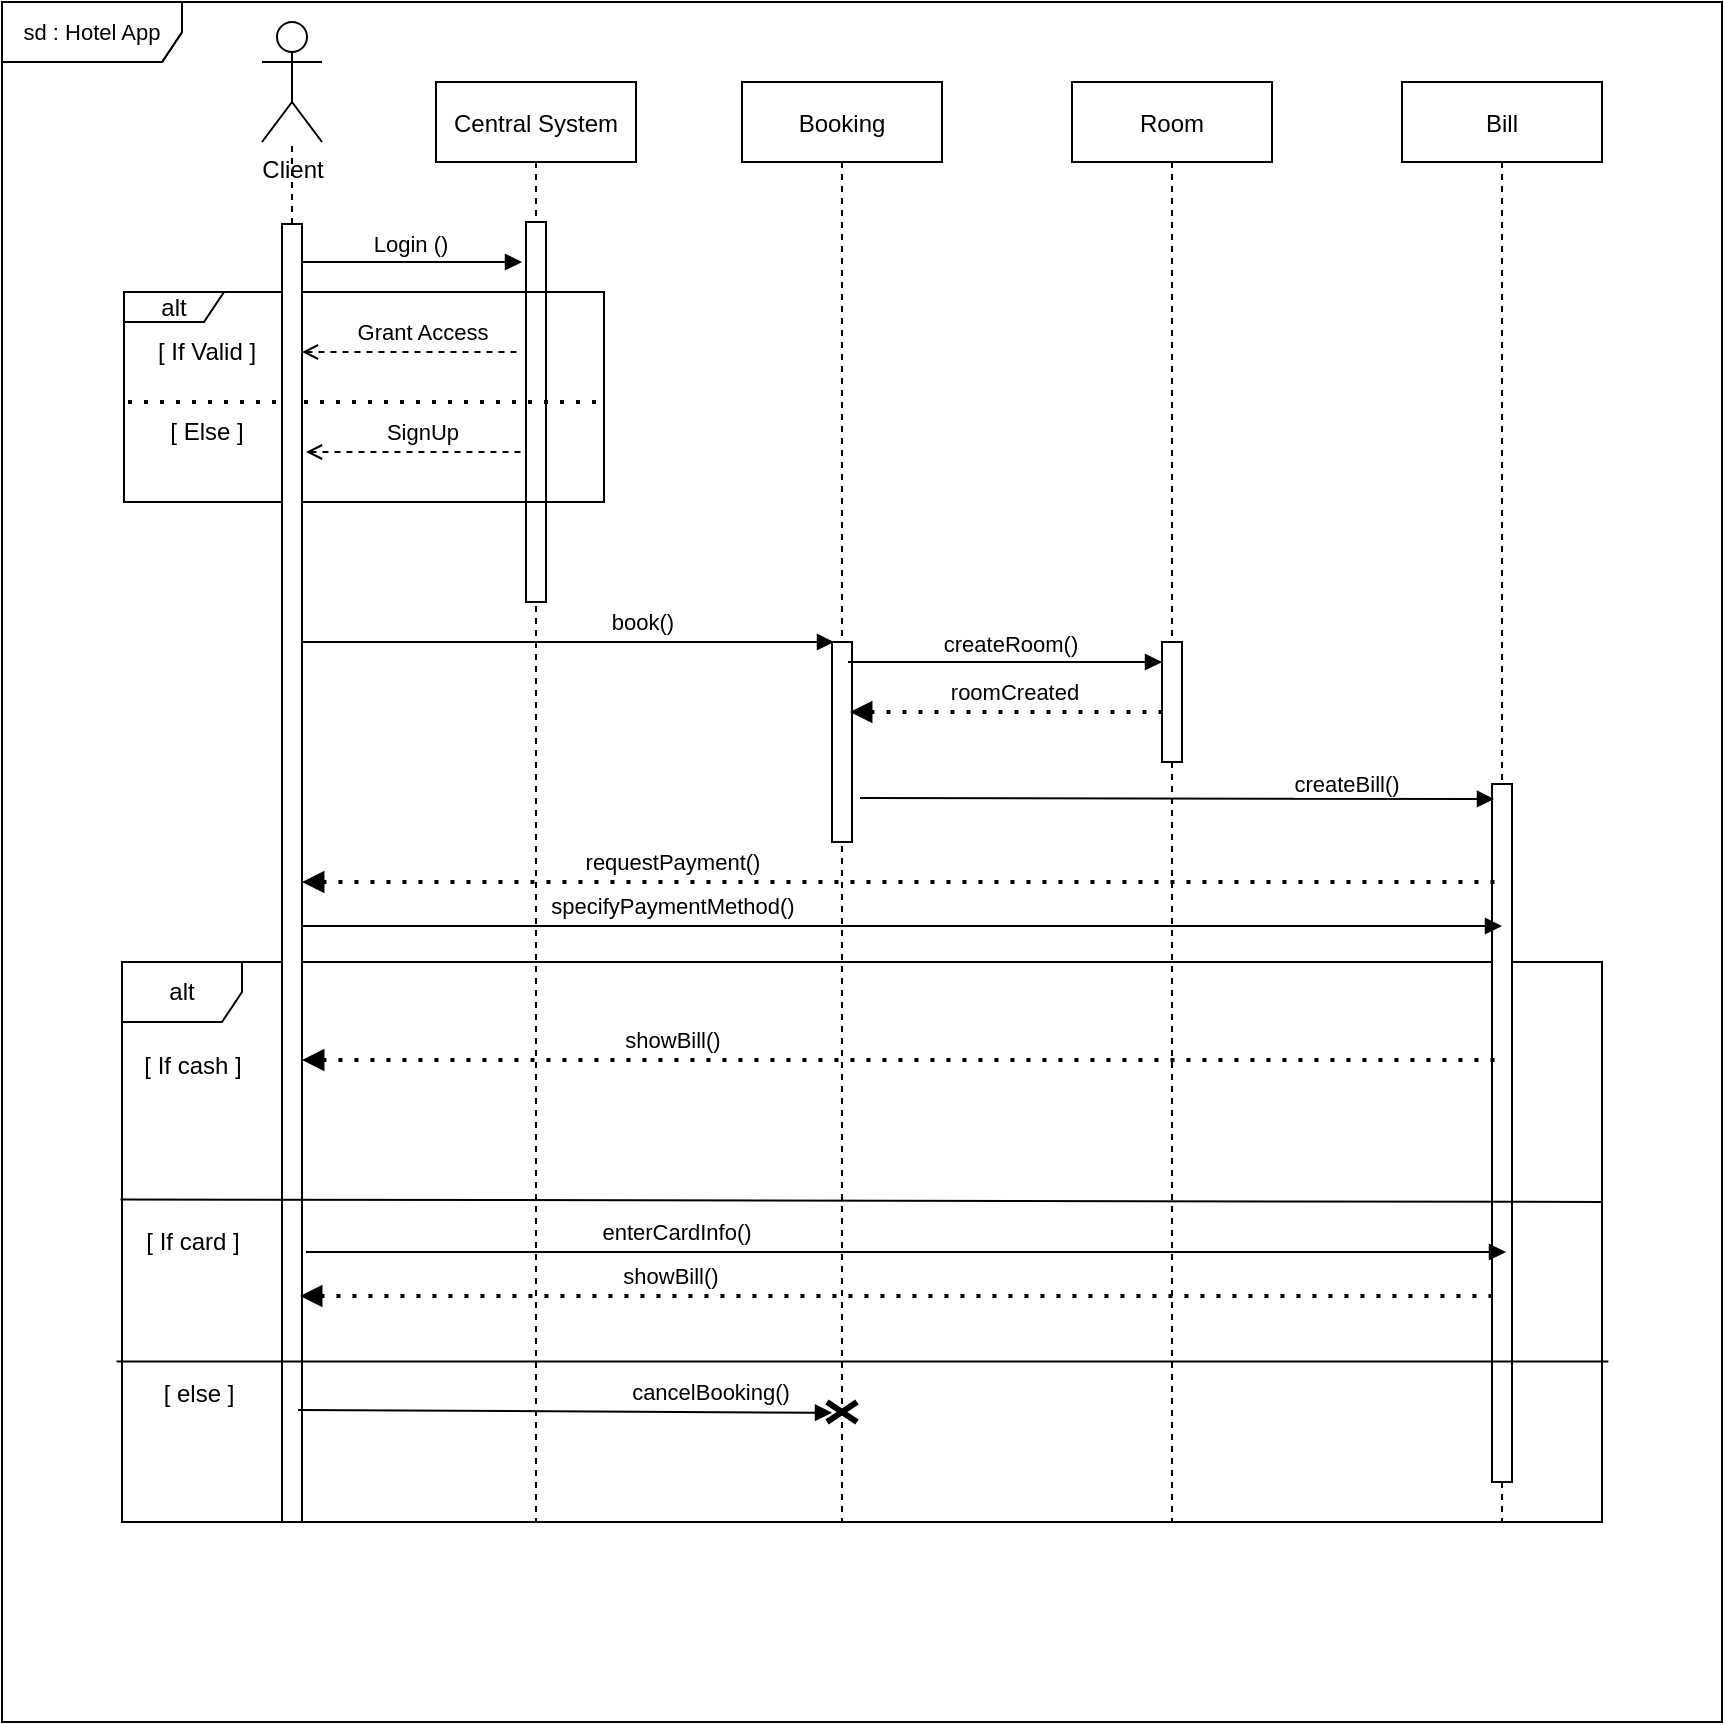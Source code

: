 <mxfile version="20.5.3" type="embed"><diagram id="kgpKYQtTHZ0yAKxKKP6v" name="Page-1"><mxGraphModel dx="1063" dy="520" grid="1" gridSize="10" guides="1" tooltips="1" connect="1" arrows="1" fold="1" page="1" pageScale="1" pageWidth="850" pageHeight="1100" math="0" shadow="0"><root><mxCell id="0"/><mxCell id="1" parent="0"/><mxCell id="33" value="sd : Hotel App" style="shape=umlFrame;whiteSpace=wrap;html=1;fontSize=11;width=90;height=30;" vertex="1" parent="1"><mxGeometry x="30" y="40" width="860" height="860" as="geometry"/></mxCell><mxCell id="36" value="sd : Hotel App" style="shape=umlFrame;whiteSpace=wrap;html=1;fontSize=11;width=90;height=30;" vertex="1" parent="1"><mxGeometry x="30" y="40" width="860" height="860" as="geometry"/></mxCell><mxCell id="16" value="sd : Hotel App" style="shape=umlFrame;whiteSpace=wrap;html=1;fontSize=11;width=90;height=30;" parent="1" vertex="1"><mxGeometry x="30" y="40" width="860" height="860" as="geometry"/></mxCell><mxCell id="61" value="alt" style="shape=umlFrame;whiteSpace=wrap;html=1;" vertex="1" parent="1"><mxGeometry x="90" y="520" width="740" height="280" as="geometry"/></mxCell><mxCell id="3nuBFxr9cyL0pnOWT2aG-1" value="Central System" style="shape=umlLifeline;perimeter=lifelinePerimeter;container=1;collapsible=0;recursiveResize=0;rounded=0;shadow=0;strokeWidth=1;movable=1;resizable=1;rotatable=1;deletable=1;editable=1;connectable=1;" parent="1" vertex="1"><mxGeometry x="247" y="80" width="100" height="720" as="geometry"/></mxCell><mxCell id="3nuBFxr9cyL0pnOWT2aG-2" value="" style="points=[];perimeter=orthogonalPerimeter;rounded=0;shadow=0;strokeWidth=1;" parent="3nuBFxr9cyL0pnOWT2aG-1" vertex="1"><mxGeometry x="45" y="70" width="10" height="190" as="geometry"/></mxCell><mxCell id="7" value="alt" style="shape=umlFrame;whiteSpace=wrap;html=1;width=50;height=15;" parent="3nuBFxr9cyL0pnOWT2aG-1" vertex="1"><mxGeometry x="-156" y="105" width="240" height="105" as="geometry"/></mxCell><mxCell id="8" value="[ If Valid ]" style="text;html=1;align=center;verticalAlign=middle;resizable=0;points=[];autosize=1;strokeColor=none;fillColor=none;" parent="3nuBFxr9cyL0pnOWT2aG-1" vertex="1"><mxGeometry x="-150" y="120" width="70" height="30" as="geometry"/></mxCell><mxCell id="9" value="" style="endArrow=none;dashed=1;html=1;dashPattern=1 3;strokeWidth=2;rounded=0;fontSize=11;" parent="3nuBFxr9cyL0pnOWT2aG-1" edge="1"><mxGeometry width="50" height="50" relative="1" as="geometry"><mxPoint x="80" y="160" as="sourcePoint"/><mxPoint x="-157" y="160" as="targetPoint"/></mxGeometry></mxCell><mxCell id="14" value="SignUp" style="endArrow=none;html=1;rounded=0;fontSize=11;endSize=13;startArrow=open;startFill=0;dashed=1;" parent="3nuBFxr9cyL0pnOWT2aG-1" edge="1"><mxGeometry x="0.054" y="10" width="50" height="50" relative="1" as="geometry"><mxPoint x="-65" y="185" as="sourcePoint"/><mxPoint x="45" y="185" as="targetPoint"/><mxPoint as="offset"/></mxGeometry></mxCell><mxCell id="15" value="[ Else ]" style="text;html=1;align=center;verticalAlign=middle;resizable=0;points=[];autosize=1;strokeColor=none;fillColor=none;" parent="3nuBFxr9cyL0pnOWT2aG-1" vertex="1"><mxGeometry x="-145" y="160" width="60" height="30" as="geometry"/></mxCell><mxCell id="2" value="Client" style="shape=umlActor;verticalLabelPosition=bottom;verticalAlign=top;html=1;outlineConnect=0;" parent="1" vertex="1"><mxGeometry x="160" y="50" width="30" height="60" as="geometry"/></mxCell><mxCell id="4" style="edgeStyle=orthogonalEdgeStyle;rounded=0;orthogonalLoop=1;jettySize=auto;html=1;dashed=1;endArrow=none;endFill=0;" parent="1" source="3" target="2" edge="1"><mxGeometry relative="1" as="geometry"/></mxCell><mxCell id="5" style="rounded=0;orthogonalLoop=1;jettySize=auto;html=1;endArrow=block;endFill=1;" parent="1" source="3" edge="1"><mxGeometry relative="1" as="geometry"><mxPoint x="290" y="170" as="targetPoint"/><Array as="points"><mxPoint x="250" y="170"/></Array></mxGeometry></mxCell><mxCell id="6" value="Login ()" style="edgeLabel;html=1;align=center;verticalAlign=middle;resizable=0;points=[];" parent="5" vertex="1" connectable="0"><mxGeometry x="-0.029" y="4" relative="1" as="geometry"><mxPoint y="-5" as="offset"/></mxGeometry></mxCell><mxCell id="3" value="" style="points=[];perimeter=orthogonalPerimeter;rounded=0;shadow=0;strokeWidth=1;" parent="1" vertex="1"><mxGeometry x="170" y="151" width="10" height="649" as="geometry"/></mxCell><mxCell id="11" value="Grant Access" style="endArrow=none;html=1;rounded=0;fontSize=11;endSize=13;startArrow=open;startFill=0;dashed=1;" parent="1" edge="1"><mxGeometry x="0.091" y="10" width="50" height="50" relative="1" as="geometry"><mxPoint x="180" y="215" as="sourcePoint"/><mxPoint x="290" y="215" as="targetPoint"/><mxPoint as="offset"/></mxGeometry></mxCell><mxCell id="12" value="&lt;div style=&quot;text-align: left;&quot;&gt;&lt;br&gt;&lt;/div&gt;" style="text;html=1;align=center;verticalAlign=middle;resizable=0;points=[];autosize=1;strokeColor=none;fillColor=none;fontSize=11;" parent="1" vertex="1"><mxGeometry x="190" y="395" width="20" height="30" as="geometry"/></mxCell><mxCell id="17" value="" style="endArrow=block;html=1;rounded=0;fontSize=11;endSize=6;endFill=1;" parent="1" source="3" edge="1"><mxGeometry width="50" height="50" relative="1" as="geometry"><mxPoint x="350" y="280" as="sourcePoint"/><mxPoint x="446" y="360" as="targetPoint"/></mxGeometry></mxCell><mxCell id="18" value="book()" style="edgeLabel;html=1;align=center;verticalAlign=middle;resizable=0;points=[];fontSize=11;" parent="17" vertex="1" connectable="0"><mxGeometry x="0.279" y="2" relative="1" as="geometry"><mxPoint y="-8" as="offset"/></mxGeometry></mxCell><mxCell id="20" value="Booking" style="shape=umlLifeline;perimeter=lifelinePerimeter;container=1;collapsible=0;recursiveResize=0;rounded=0;shadow=0;strokeWidth=1;" parent="1" vertex="1"><mxGeometry x="400" y="80" width="100" height="720" as="geometry"/></mxCell><mxCell id="21" value="" style="points=[];perimeter=orthogonalPerimeter;rounded=0;shadow=0;strokeWidth=1;" parent="20" vertex="1"><mxGeometry x="45" y="280" width="10" height="100" as="geometry"/></mxCell><mxCell id="85" value="" style="shape=umlDestroy;whiteSpace=wrap;html=1;strokeWidth=3;" vertex="1" parent="20"><mxGeometry x="42.5" y="660" width="15" height="10" as="geometry"/></mxCell><mxCell id="29" value="" style="endArrow=block;html=1;rounded=0;fontSize=11;endSize=6;exitX=1.32;exitY=0.722;exitDx=0;exitDy=0;exitPerimeter=0;endFill=1;" parent="1" edge="1"><mxGeometry width="50" height="50" relative="1" as="geometry"><mxPoint x="453" y="369.998" as="sourcePoint"/><mxPoint x="610" y="369.998" as="targetPoint"/></mxGeometry></mxCell><mxCell id="30" value="createRoom()" style="edgeLabel;html=1;align=center;verticalAlign=middle;resizable=0;points=[];fontSize=11;" parent="29" vertex="1" connectable="0"><mxGeometry x="0.279" y="2" relative="1" as="geometry"><mxPoint x="-20" y="-7" as="offset"/></mxGeometry></mxCell><mxCell id="25" value="Room" style="shape=umlLifeline;perimeter=lifelinePerimeter;container=1;collapsible=0;recursiveResize=0;rounded=0;shadow=0;strokeWidth=1;" parent="1" vertex="1"><mxGeometry x="565" y="80" width="100" height="720" as="geometry"/></mxCell><mxCell id="26" value="" style="points=[];perimeter=orthogonalPerimeter;rounded=0;shadow=0;strokeWidth=1;" parent="25" vertex="1"><mxGeometry x="45" y="280" width="10" height="60" as="geometry"/></mxCell><mxCell id="39" value="Bill" style="shape=umlLifeline;perimeter=lifelinePerimeter;container=1;collapsible=0;recursiveResize=0;rounded=0;shadow=0;strokeWidth=1;" vertex="1" parent="1"><mxGeometry x="730" y="80" width="100" height="720" as="geometry"/></mxCell><mxCell id="40" value="" style="points=[];perimeter=orthogonalPerimeter;rounded=0;shadow=0;strokeWidth=1;" vertex="1" parent="39"><mxGeometry x="45" y="351" width="10" height="349" as="geometry"/></mxCell><mxCell id="56" value="" style="endArrow=block;html=1;rounded=0;fontSize=11;endSize=6;endFill=1;" edge="1" parent="39"><mxGeometry width="50" height="50" relative="1" as="geometry"><mxPoint x="-271" y="358" as="sourcePoint"/><mxPoint x="46" y="358.498" as="targetPoint"/></mxGeometry></mxCell><mxCell id="57" value="createBill()" style="edgeLabel;html=1;align=center;verticalAlign=middle;resizable=0;points=[];fontSize=11;" vertex="1" connectable="0" parent="56"><mxGeometry x="0.279" y="2" relative="1" as="geometry"><mxPoint x="40" y="-6" as="offset"/></mxGeometry></mxCell><mxCell id="59" value="" style="endArrow=none;dashed=1;html=1;dashPattern=1 3;strokeWidth=2;rounded=0;startArrow=block;startFill=1;" edge="1" parent="39" source="3"><mxGeometry width="50" height="50" relative="1" as="geometry"><mxPoint x="-110" y="400" as="sourcePoint"/><mxPoint x="50" y="400" as="targetPoint"/></mxGeometry></mxCell><mxCell id="60" value="requestPayment()" style="edgeLabel;html=1;align=center;verticalAlign=middle;resizable=0;points=[];" vertex="1" connectable="0" parent="59"><mxGeometry x="0.105" y="2" relative="1" as="geometry"><mxPoint x="-147" y="-8" as="offset"/></mxGeometry></mxCell><mxCell id="54" value="" style="endArrow=none;dashed=1;html=1;dashPattern=1 3;strokeWidth=2;rounded=0;startArrow=block;startFill=1;" edge="1" parent="1"><mxGeometry width="50" height="50" relative="1" as="geometry"><mxPoint x="454" y="395" as="sourcePoint"/><mxPoint x="614" y="395" as="targetPoint"/></mxGeometry></mxCell><mxCell id="55" value="roomCreated" style="edgeLabel;html=1;align=center;verticalAlign=middle;resizable=0;points=[];" vertex="1" connectable="0" parent="54"><mxGeometry x="0.105" y="2" relative="1" as="geometry"><mxPoint x="-7" y="-8" as="offset"/></mxGeometry></mxCell><mxCell id="65" value="[ If cash ]" style="text;html=1;align=center;verticalAlign=middle;resizable=0;points=[];autosize=1;strokeColor=none;fillColor=none;" vertex="1" parent="1"><mxGeometry x="90" y="557" width="70" height="30" as="geometry"/></mxCell><mxCell id="66" value="" style="endArrow=block;html=1;strokeWidth=1;rounded=0;startArrow=none;startFill=0;endFill=1;startSize=4;" edge="1" parent="1"><mxGeometry width="50" height="50" relative="1" as="geometry"><mxPoint x="180" y="502" as="sourcePoint"/><mxPoint x="780" y="502" as="targetPoint"/></mxGeometry></mxCell><mxCell id="67" value="specifyPaymentMethod()" style="edgeLabel;html=1;align=center;verticalAlign=middle;resizable=0;points=[];" vertex="1" connectable="0" parent="66"><mxGeometry x="0.105" y="2" relative="1" as="geometry"><mxPoint x="-147" y="-8" as="offset"/></mxGeometry></mxCell><mxCell id="68" value="" style="endArrow=none;dashed=1;html=1;dashPattern=1 3;strokeWidth=2;rounded=0;startArrow=block;startFill=1;" edge="1" parent="1"><mxGeometry width="50" height="50" relative="1" as="geometry"><mxPoint x="180" y="569" as="sourcePoint"/><mxPoint x="780" y="569" as="targetPoint"/></mxGeometry></mxCell><mxCell id="69" value="showBill()" style="edgeLabel;html=1;align=center;verticalAlign=middle;resizable=0;points=[];" vertex="1" connectable="0" parent="68"><mxGeometry x="0.105" y="2" relative="1" as="geometry"><mxPoint x="-147" y="-8" as="offset"/></mxGeometry></mxCell><mxCell id="70" value="" style="endArrow=none;html=1;rounded=0;fontSize=11;endSize=6;endFill=0;exitX=-0.001;exitY=0.424;exitDx=0;exitDy=0;exitPerimeter=0;" edge="1" parent="1" source="61"><mxGeometry width="50" height="50" relative="1" as="geometry"><mxPoint x="92" y="622" as="sourcePoint"/><mxPoint x="830" y="640" as="targetPoint"/></mxGeometry></mxCell><mxCell id="76" value="[ If card ]" style="text;html=1;align=center;verticalAlign=middle;resizable=0;points=[];autosize=1;strokeColor=none;fillColor=none;" vertex="1" parent="1"><mxGeometry x="90" y="645" width="70" height="30" as="geometry"/></mxCell><mxCell id="77" value="" style="endArrow=block;html=1;strokeWidth=1;rounded=0;startArrow=none;startFill=0;endFill=1;startSize=4;" edge="1" parent="1"><mxGeometry width="50" height="50" relative="1" as="geometry"><mxPoint x="182" y="665" as="sourcePoint"/><mxPoint x="782" y="665" as="targetPoint"/></mxGeometry></mxCell><mxCell id="78" value="enterCardInfo()" style="edgeLabel;html=1;align=center;verticalAlign=middle;resizable=0;points=[];" vertex="1" connectable="0" parent="77"><mxGeometry x="0.105" y="2" relative="1" as="geometry"><mxPoint x="-147" y="-8" as="offset"/></mxGeometry></mxCell><mxCell id="79" value="" style="endArrow=none;dashed=1;html=1;dashPattern=1 3;strokeWidth=2;rounded=0;startArrow=block;startFill=1;" edge="1" parent="1"><mxGeometry width="50" height="50" relative="1" as="geometry"><mxPoint x="179" y="687" as="sourcePoint"/><mxPoint x="779" y="687" as="targetPoint"/></mxGeometry></mxCell><mxCell id="80" value="showBill()" style="edgeLabel;html=1;align=center;verticalAlign=middle;resizable=0;points=[];" vertex="1" connectable="0" parent="79"><mxGeometry x="0.105" y="2" relative="1" as="geometry"><mxPoint x="-147" y="-8" as="offset"/></mxGeometry></mxCell><mxCell id="81" value="" style="endArrow=none;html=1;rounded=0;fontSize=11;endSize=6;endFill=0;entryX=1.007;entryY=0.424;entryDx=0;entryDy=0;entryPerimeter=0;exitX=-0.001;exitY=0.424;exitDx=0;exitDy=0;exitPerimeter=0;" edge="1" parent="1"><mxGeometry width="50" height="50" relative="1" as="geometry"><mxPoint x="87.26" y="719.72" as="sourcePoint"/><mxPoint x="833.18" y="719.72" as="targetPoint"/></mxGeometry></mxCell><mxCell id="82" value="[ else ]" style="text;html=1;align=center;verticalAlign=middle;resizable=0;points=[];autosize=1;strokeColor=none;fillColor=none;" vertex="1" parent="1"><mxGeometry x="98" y="721" width="60" height="30" as="geometry"/></mxCell><mxCell id="83" value="" style="endArrow=block;html=1;strokeWidth=1;rounded=0;startArrow=none;startFill=0;endFill=1;startSize=4;entryX=0.167;entryY=0.54;entryDx=0;entryDy=0;entryPerimeter=0;" edge="1" parent="1" target="85"><mxGeometry width="50" height="50" relative="1" as="geometry"><mxPoint x="178" y="744" as="sourcePoint"/><mxPoint x="440" y="744" as="targetPoint"/></mxGeometry></mxCell><mxCell id="84" value="cancelBooking()" style="edgeLabel;html=1;align=center;verticalAlign=middle;resizable=0;points=[];" vertex="1" connectable="0" parent="83"><mxGeometry x="0.105" y="2" relative="1" as="geometry"><mxPoint x="58" y="-8" as="offset"/></mxGeometry></mxCell></root></mxGraphModel></diagram></mxfile>